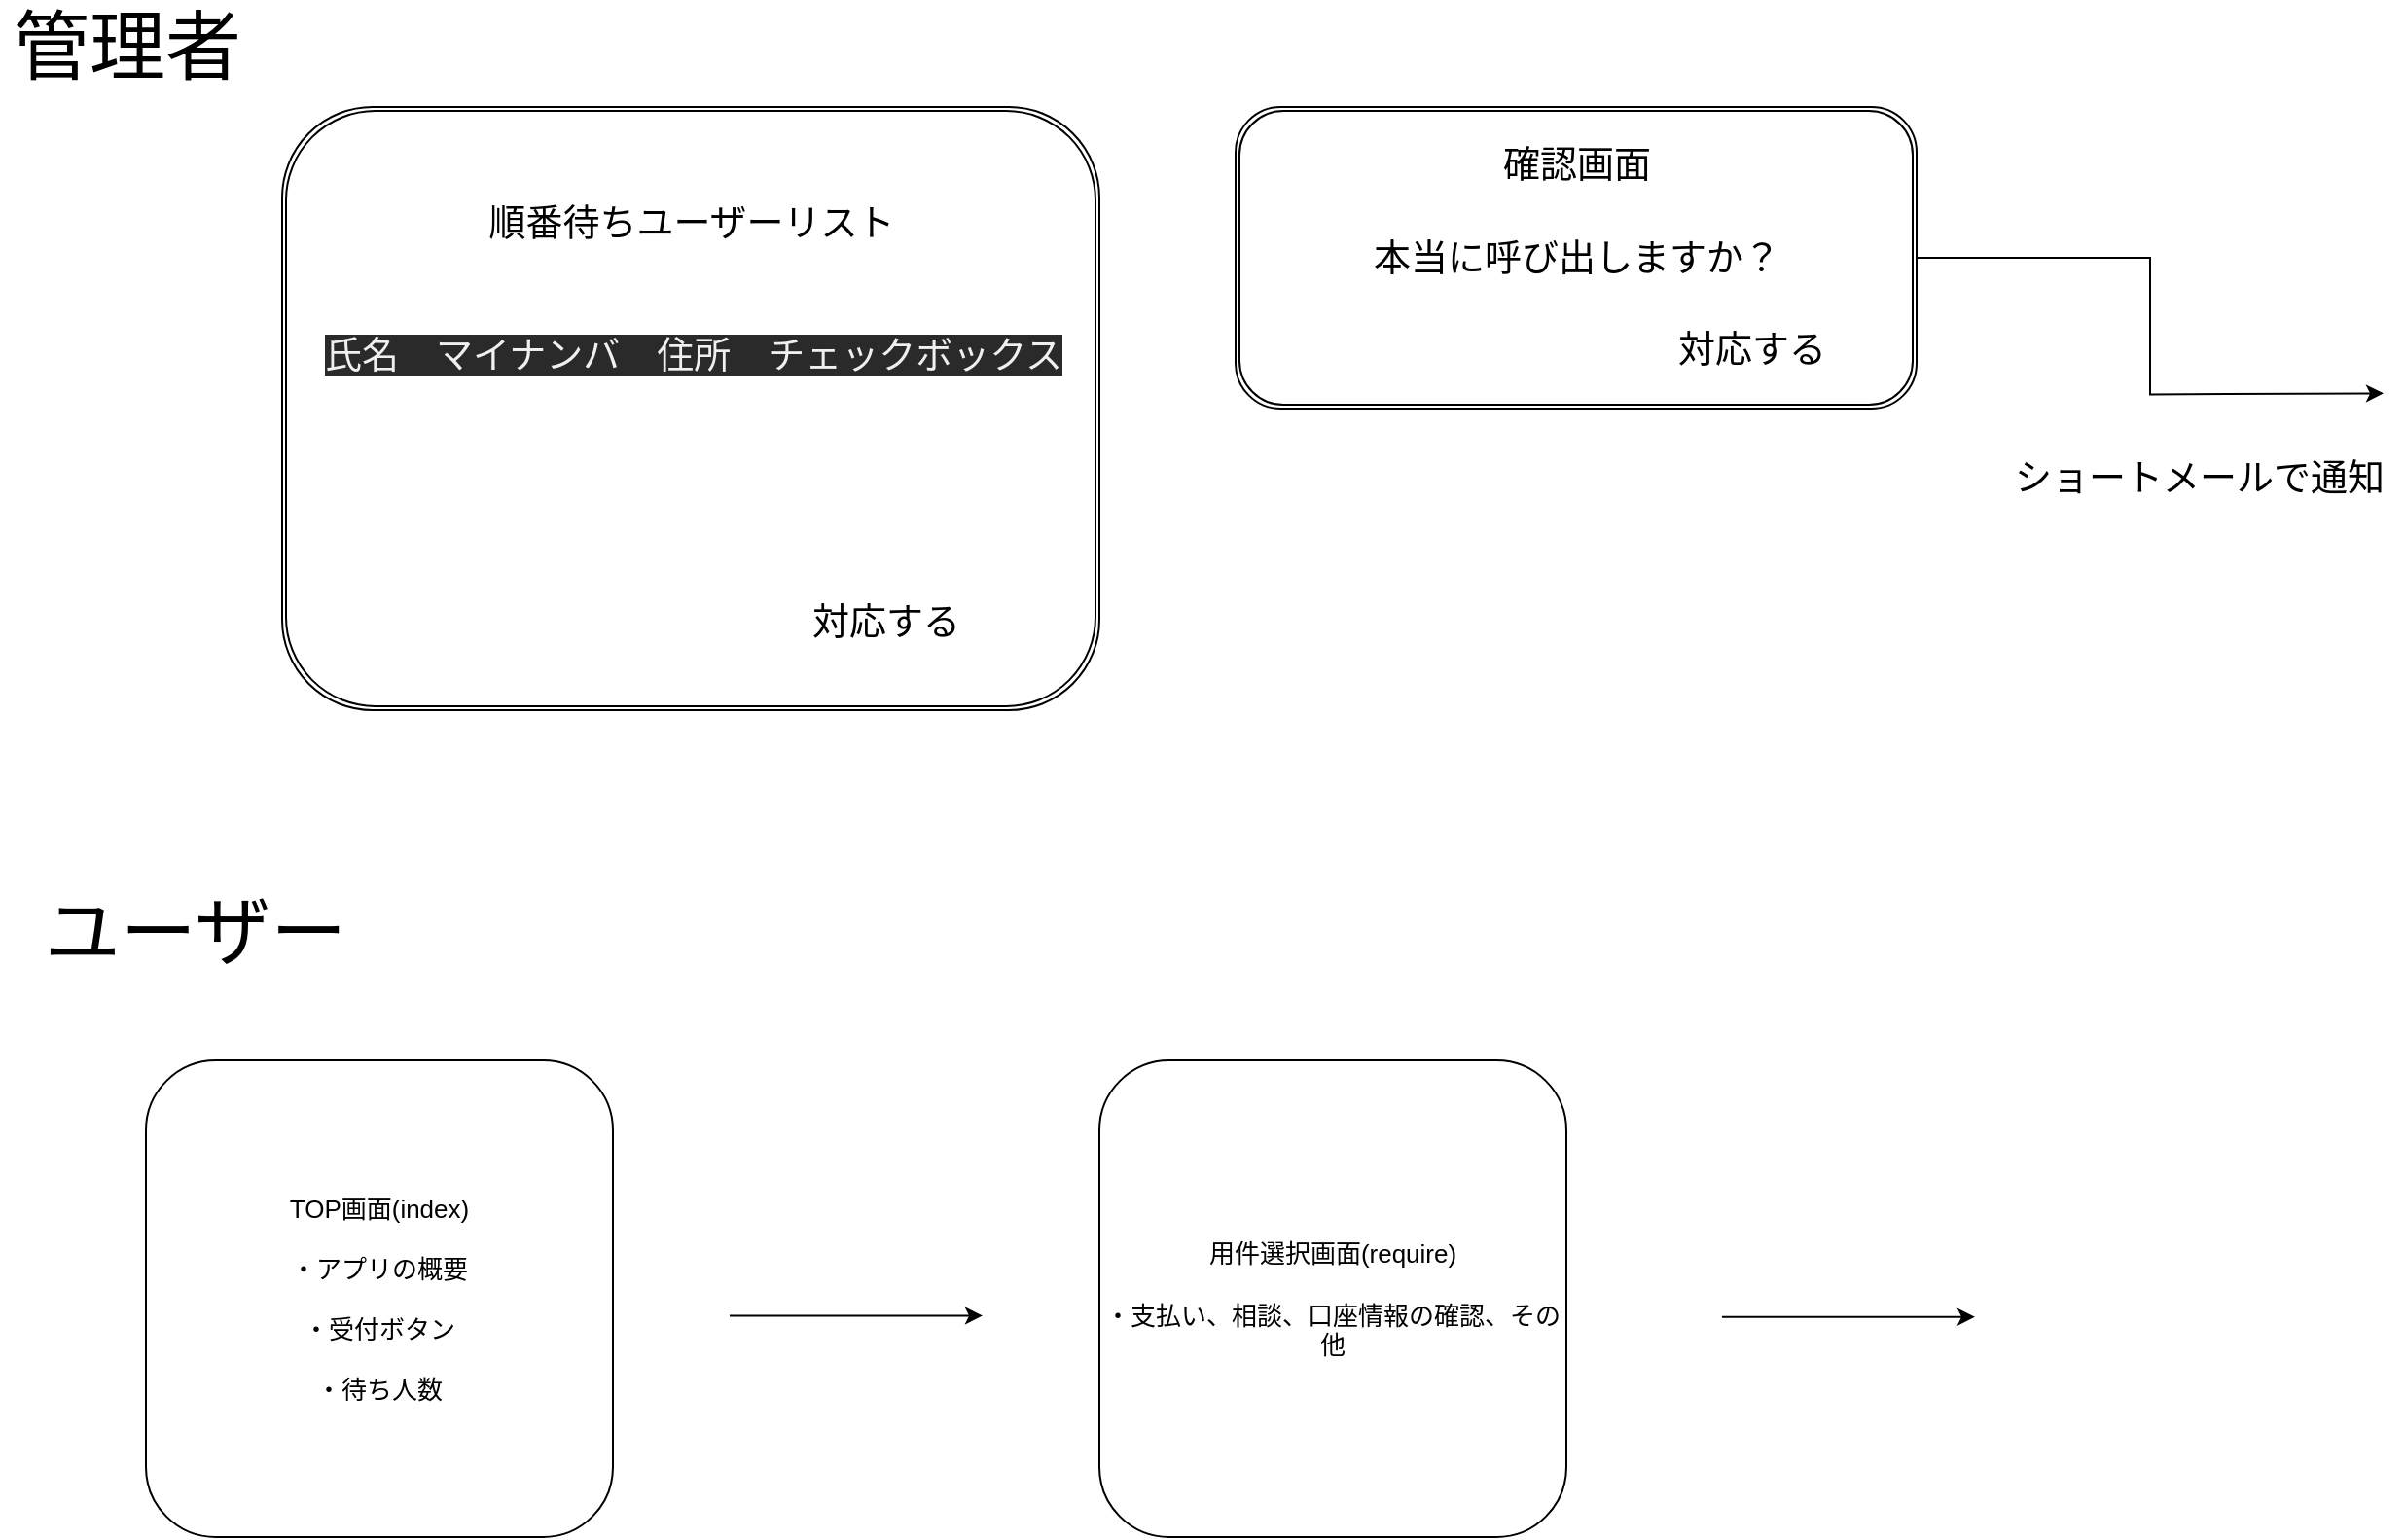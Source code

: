 <mxfile version="14.2.4" type="embed">
    <diagram id="6hGFLwfOUW9BJ-s0fimq" name="Page-1">
        <mxGraphModel dx="661" dy="500" grid="1" gridSize="10" guides="1" tooltips="1" connect="1" arrows="1" fold="1" page="1" pageScale="1" pageWidth="1654" pageHeight="1169" math="0" shadow="0">
            <root>
                <mxCell id="0"/>
                <mxCell id="1" parent="0"/>
                <mxCell id="42" value="" style="edgeStyle=orthogonalEdgeStyle;rounded=0;orthogonalLoop=1;jettySize=auto;html=1;fontSize=19;" parent="1" target="41" edge="1">
                    <mxGeometry relative="1" as="geometry">
                        <mxPoint x="375.059" y="250" as="sourcePoint"/>
                    </mxGeometry>
                </mxCell>
                <mxCell id="41" value="" style="shape=ext;double=1;rounded=1;whiteSpace=wrap;html=1;align=left;fontSize=19;" parent="1" vertex="1">
                    <mxGeometry x="150" y="60" width="420" height="310" as="geometry"/>
                </mxCell>
                <mxCell id="0iTI7bKBJ6JELypw6VL1-79" value="対応する" style="text;html=1;align=center;verticalAlign=middle;resizable=0;points=[];autosize=1;fontSize=19;" parent="1" vertex="1">
                    <mxGeometry x="415" y="310" width="90" height="30" as="geometry"/>
                </mxCell>
                <mxCell id="xsVDTVftM3OOLQT2cAot-39" value="順番待ちユーザーリスト" style="text;html=1;align=center;verticalAlign=middle;resizable=0;points=[];autosize=1;fontSize=19;" parent="1" vertex="1">
                    <mxGeometry x="250" y="105" width="220" height="30" as="geometry"/>
                </mxCell>
                <mxCell id="44" style="edgeStyle=orthogonalEdgeStyle;rounded=0;orthogonalLoop=1;jettySize=auto;html=1;exitX=1;exitY=0.5;exitDx=0;exitDy=0;fontSize=19;" parent="1" source="xsVDTVftM3OOLQT2cAot-42" edge="1">
                    <mxGeometry relative="1" as="geometry">
                        <mxPoint x="1230" y="207.176" as="targetPoint"/>
                    </mxGeometry>
                </mxCell>
                <mxCell id="xsVDTVftM3OOLQT2cAot-42" value="" style="shape=ext;double=1;rounded=1;whiteSpace=wrap;html=1;align=left;fontSize=19;" parent="1" vertex="1">
                    <mxGeometry x="640" y="60" width="350" height="155" as="geometry"/>
                </mxCell>
                <mxCell id="xsVDTVftM3OOLQT2cAot-46" value="本当に呼び出しますか？" style="text;html=1;align=center;verticalAlign=middle;resizable=0;points=[];autosize=1;fontSize=19;" parent="1" vertex="1">
                    <mxGeometry x="705" y="122.5" width="220" height="30" as="geometry"/>
                </mxCell>
                <mxCell id="xsVDTVftM3OOLQT2cAot-47" value="確認画面" style="text;html=1;align=center;verticalAlign=middle;resizable=0;points=[];autosize=1;fontSize=19;" parent="1" vertex="1">
                    <mxGeometry x="770" y="75" width="90" height="30" as="geometry"/>
                </mxCell>
                <mxCell id="xsVDTVftM3OOLQT2cAot-55" value="対応する" style="text;html=1;align=center;verticalAlign=middle;resizable=0;points=[];autosize=1;fontSize=19;" parent="1" vertex="1">
                    <mxGeometry x="860" y="170" width="90" height="30" as="geometry"/>
                </mxCell>
                <mxCell id="43" value="&lt;span style=&quot;color: rgb(240 , 240 , 240) ; font-family: &amp;#34;helvetica&amp;#34; ; font-size: 19px ; font-style: normal ; font-weight: 400 ; letter-spacing: normal ; text-align: left ; text-indent: 0px ; text-transform: none ; word-spacing: 0px ; background-color: rgb(42 , 42 , 42) ; float: none ; display: inline&quot;&gt;氏名　マイナンバ　住所　チェックボックス&lt;br style=&quot;font-size: 19px&quot;&gt;&lt;/span&gt;" style="text;whiteSpace=wrap;html=1;fontSize=19;" parent="1" vertex="1">
                    <mxGeometry x="170" y="170" width="430" height="200" as="geometry"/>
                </mxCell>
                <mxCell id="45" value="ショートメールで通知" style="text;html=1;align=center;verticalAlign=middle;resizable=0;points=[];autosize=1;fontSize=19;" parent="1" vertex="1">
                    <mxGeometry x="1030" y="236" width="210" height="30" as="geometry"/>
                </mxCell>
                <mxCell id="116" value="TOP画面(index)&lt;br style=&quot;font-size: 13px&quot;&gt;&lt;br style=&quot;font-size: 13px&quot;&gt;・アプリの概要&lt;br style=&quot;font-size: 13px&quot;&gt;&lt;br style=&quot;font-size: 13px&quot;&gt;・受付ボタン&lt;br&gt;&lt;br&gt;・待ち人数" style="rounded=1;whiteSpace=wrap;html=1;fontSize=13;" parent="1" vertex="1">
                    <mxGeometry x="80" y="550" width="240" height="245" as="geometry"/>
                </mxCell>
                <mxCell id="117" value="用件選択画面(require)&lt;br style=&quot;font-size: 13px&quot;&gt;&lt;br style=&quot;font-size: 13px&quot;&gt;・支払い、相談、口座情報の確認、その他" style="rounded=1;whiteSpace=wrap;html=1;fontSize=13;" parent="1" vertex="1">
                    <mxGeometry x="570" y="550" width="240" height="245" as="geometry"/>
                </mxCell>
                <mxCell id="118" value="" style="endArrow=classic;html=1;fontSize=13;" parent="1" edge="1">
                    <mxGeometry width="50" height="50" relative="1" as="geometry">
                        <mxPoint x="380" y="681.24" as="sourcePoint"/>
                        <mxPoint x="510" y="681.24" as="targetPoint"/>
                    </mxGeometry>
                </mxCell>
                <mxCell id="120" value="" style="endArrow=classic;html=1;fontSize=13;" parent="1" edge="1">
                    <mxGeometry width="50" height="50" relative="1" as="geometry">
                        <mxPoint x="890" y="681.83" as="sourcePoint"/>
                        <mxPoint x="1020" y="681.83" as="targetPoint"/>
                    </mxGeometry>
                </mxCell>
                <mxCell id="121" value="管理者" style="text;html=1;align=center;verticalAlign=middle;resizable=0;points=[];autosize=1;fontSize=39;" parent="1" vertex="1">
                    <mxGeometry x="5" y="5" width="130" height="50" as="geometry"/>
                </mxCell>
                <mxCell id="122" value="ユーザー" style="text;html=1;align=center;verticalAlign=middle;resizable=0;points=[];autosize=1;fontSize=39;" parent="1" vertex="1">
                    <mxGeometry x="20" y="460" width="170" height="50" as="geometry"/>
                </mxCell>
            </root>
        </mxGraphModel>
    </diagram>
</mxfile>